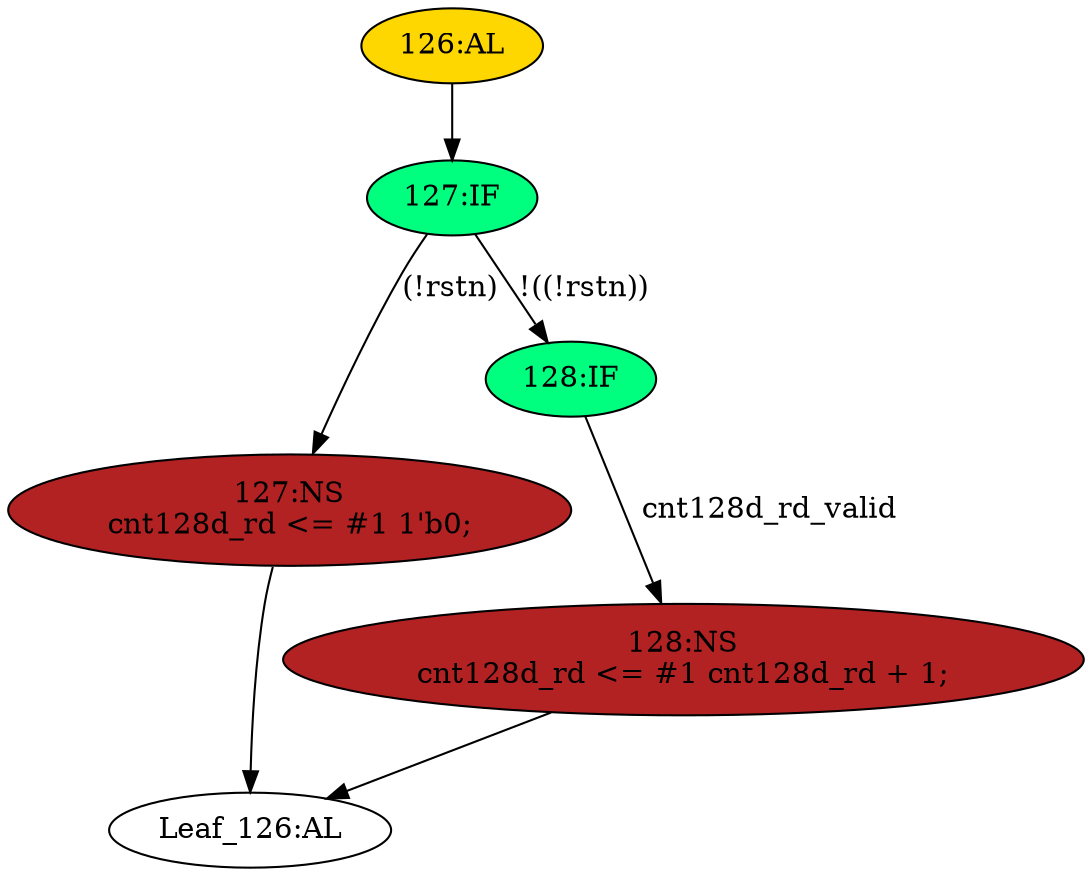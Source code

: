 strict digraph "" {
	node [label="\N"];
	"126:AL"	 [ast="<pyverilog.vparser.ast.Always object at 0x7f052ae97dd0>",
		clk_sens=True,
		fillcolor=gold,
		label="126:AL",
		sens="['sclk', 'rstn']",
		statements="[]",
		style=filled,
		typ=Always,
		use_var="['cnt128d_rd_valid', 'rstn', 'cnt128d_rd']"];
	"127:IF"	 [ast="<pyverilog.vparser.ast.IfStatement object at 0x7f052ae97f50>",
		fillcolor=springgreen,
		label="127:IF",
		statements="[]",
		style=filled,
		typ=IfStatement];
	"126:AL" -> "127:IF"	 [cond="[]",
		lineno=None];
	"127:NS"	 [ast="<pyverilog.vparser.ast.NonblockingSubstitution object at 0x7f052aec2390>",
		fillcolor=firebrick,
		label="127:NS
cnt128d_rd <= #1 1'b0;",
		statements="[<pyverilog.vparser.ast.NonblockingSubstitution object at 0x7f052aec2390>]",
		style=filled,
		typ=NonblockingSubstitution];
	"Leaf_126:AL"	 [def_var="['cnt128d_rd']",
		label="Leaf_126:AL"];
	"127:NS" -> "Leaf_126:AL"	 [cond="[]",
		lineno=None];
	"127:IF" -> "127:NS"	 [cond="['rstn']",
		label="(!rstn)",
		lineno=127];
	"128:IF"	 [ast="<pyverilog.vparser.ast.IfStatement object at 0x7f052ae97fd0>",
		fillcolor=springgreen,
		label="128:IF",
		statements="[]",
		style=filled,
		typ=IfStatement];
	"127:IF" -> "128:IF"	 [cond="['rstn']",
		label="!((!rstn))",
		lineno=127];
	"128:NS"	 [ast="<pyverilog.vparser.ast.NonblockingSubstitution object at 0x7f052aec2090>",
		fillcolor=firebrick,
		label="128:NS
cnt128d_rd <= #1 cnt128d_rd + 1;",
		statements="[<pyverilog.vparser.ast.NonblockingSubstitution object at 0x7f052aec2090>]",
		style=filled,
		typ=NonblockingSubstitution];
	"128:IF" -> "128:NS"	 [cond="['cnt128d_rd_valid']",
		label=cnt128d_rd_valid,
		lineno=128];
	"128:NS" -> "Leaf_126:AL"	 [cond="[]",
		lineno=None];
}
